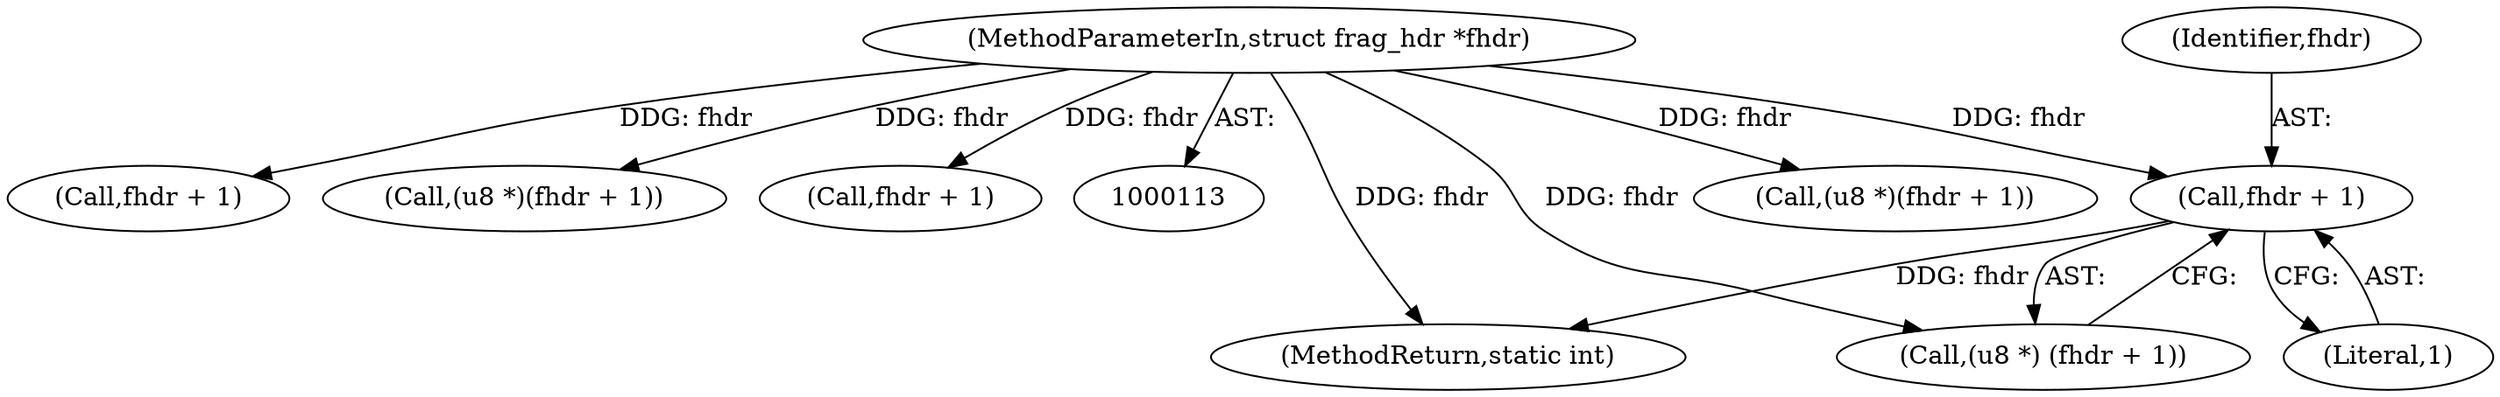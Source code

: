 digraph "0_linux_70789d7052239992824628db8133de08dc78e593_0@pointer" {
"1000330" [label="(Call,fhdr + 1)"];
"1000116" [label="(MethodParameterIn,struct frag_hdr *fhdr)"];
"1000222" [label="(Call,(u8 *)(fhdr + 1))"];
"1000162" [label="(Call,fhdr + 1)"];
"1000597" [label="(MethodReturn,static int)"];
"1000116" [label="(MethodParameterIn,struct frag_hdr *fhdr)"];
"1000330" [label="(Call,fhdr + 1)"];
"1000160" [label="(Call,(u8 *)(fhdr + 1))"];
"1000332" [label="(Literal,1)"];
"1000328" [label="(Call,(u8 *) (fhdr + 1))"];
"1000224" [label="(Call,fhdr + 1)"];
"1000331" [label="(Identifier,fhdr)"];
"1000330" -> "1000328"  [label="AST: "];
"1000330" -> "1000332"  [label="CFG: "];
"1000331" -> "1000330"  [label="AST: "];
"1000332" -> "1000330"  [label="AST: "];
"1000328" -> "1000330"  [label="CFG: "];
"1000330" -> "1000597"  [label="DDG: fhdr"];
"1000116" -> "1000330"  [label="DDG: fhdr"];
"1000116" -> "1000113"  [label="AST: "];
"1000116" -> "1000597"  [label="DDG: fhdr"];
"1000116" -> "1000160"  [label="DDG: fhdr"];
"1000116" -> "1000162"  [label="DDG: fhdr"];
"1000116" -> "1000222"  [label="DDG: fhdr"];
"1000116" -> "1000224"  [label="DDG: fhdr"];
"1000116" -> "1000328"  [label="DDG: fhdr"];
}
